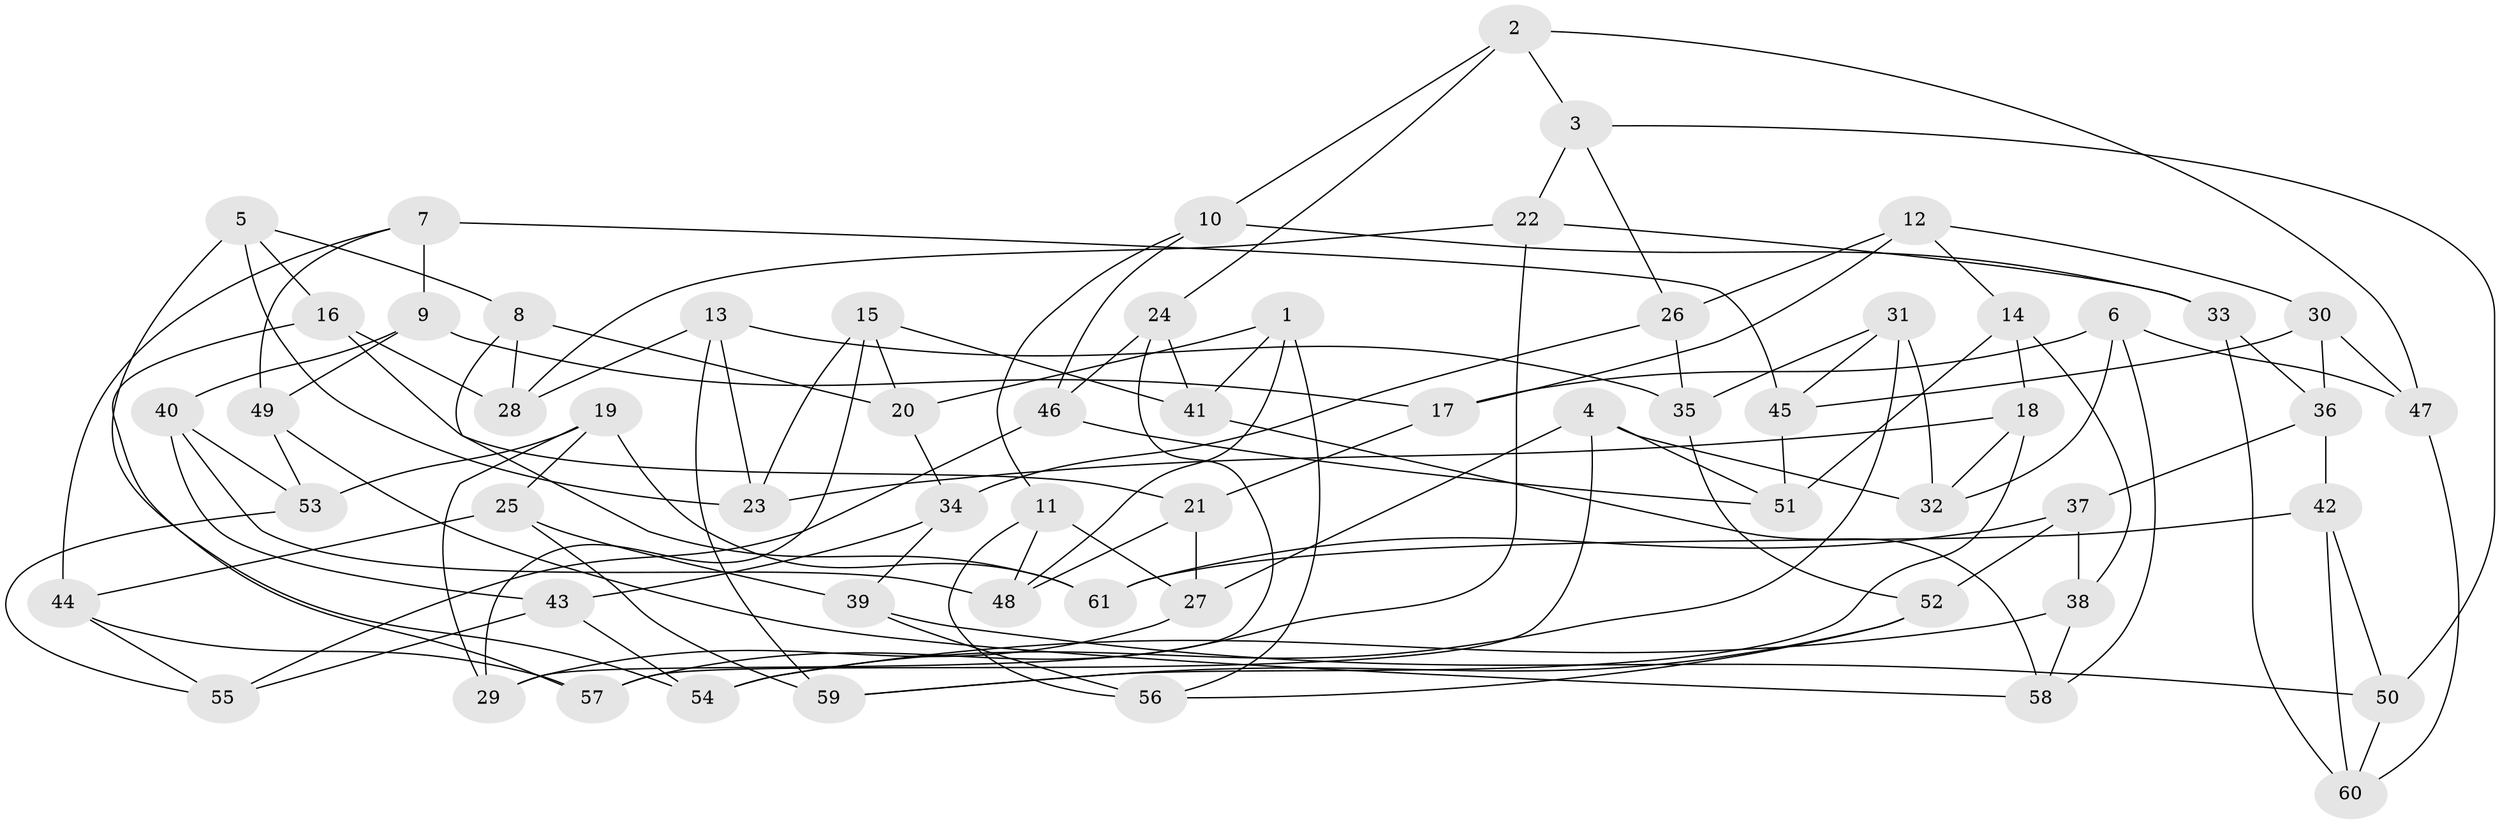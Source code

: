 // coarse degree distribution, {6: 0.4473684210526316, 5: 0.15789473684210525, 4: 0.39473684210526316}
// Generated by graph-tools (version 1.1) at 2025/42/03/06/25 10:42:19]
// undirected, 61 vertices, 122 edges
graph export_dot {
graph [start="1"]
  node [color=gray90,style=filled];
  1;
  2;
  3;
  4;
  5;
  6;
  7;
  8;
  9;
  10;
  11;
  12;
  13;
  14;
  15;
  16;
  17;
  18;
  19;
  20;
  21;
  22;
  23;
  24;
  25;
  26;
  27;
  28;
  29;
  30;
  31;
  32;
  33;
  34;
  35;
  36;
  37;
  38;
  39;
  40;
  41;
  42;
  43;
  44;
  45;
  46;
  47;
  48;
  49;
  50;
  51;
  52;
  53;
  54;
  55;
  56;
  57;
  58;
  59;
  60;
  61;
  1 -- 56;
  1 -- 48;
  1 -- 41;
  1 -- 20;
  2 -- 10;
  2 -- 3;
  2 -- 24;
  2 -- 47;
  3 -- 22;
  3 -- 26;
  3 -- 50;
  4 -- 51;
  4 -- 32;
  4 -- 27;
  4 -- 57;
  5 -- 23;
  5 -- 54;
  5 -- 16;
  5 -- 8;
  6 -- 17;
  6 -- 32;
  6 -- 58;
  6 -- 47;
  7 -- 44;
  7 -- 45;
  7 -- 9;
  7 -- 49;
  8 -- 20;
  8 -- 61;
  8 -- 28;
  9 -- 40;
  9 -- 49;
  9 -- 17;
  10 -- 46;
  10 -- 11;
  10 -- 33;
  11 -- 56;
  11 -- 48;
  11 -- 27;
  12 -- 26;
  12 -- 14;
  12 -- 17;
  12 -- 30;
  13 -- 59;
  13 -- 28;
  13 -- 35;
  13 -- 23;
  14 -- 38;
  14 -- 51;
  14 -- 18;
  15 -- 29;
  15 -- 20;
  15 -- 41;
  15 -- 23;
  16 -- 57;
  16 -- 21;
  16 -- 28;
  17 -- 21;
  18 -- 32;
  18 -- 59;
  18 -- 23;
  19 -- 29;
  19 -- 53;
  19 -- 61;
  19 -- 25;
  20 -- 34;
  21 -- 27;
  21 -- 48;
  22 -- 28;
  22 -- 33;
  22 -- 57;
  24 -- 29;
  24 -- 41;
  24 -- 46;
  25 -- 39;
  25 -- 59;
  25 -- 44;
  26 -- 35;
  26 -- 34;
  27 -- 29;
  30 -- 36;
  30 -- 45;
  30 -- 47;
  31 -- 35;
  31 -- 54;
  31 -- 32;
  31 -- 45;
  33 -- 36;
  33 -- 60;
  34 -- 39;
  34 -- 43;
  35 -- 52;
  36 -- 37;
  36 -- 42;
  37 -- 61;
  37 -- 52;
  37 -- 38;
  38 -- 58;
  38 -- 54;
  39 -- 50;
  39 -- 56;
  40 -- 48;
  40 -- 53;
  40 -- 43;
  41 -- 58;
  42 -- 50;
  42 -- 61;
  42 -- 60;
  43 -- 54;
  43 -- 55;
  44 -- 55;
  44 -- 57;
  45 -- 51;
  46 -- 55;
  46 -- 51;
  47 -- 60;
  49 -- 58;
  49 -- 53;
  50 -- 60;
  52 -- 59;
  52 -- 56;
  53 -- 55;
}
